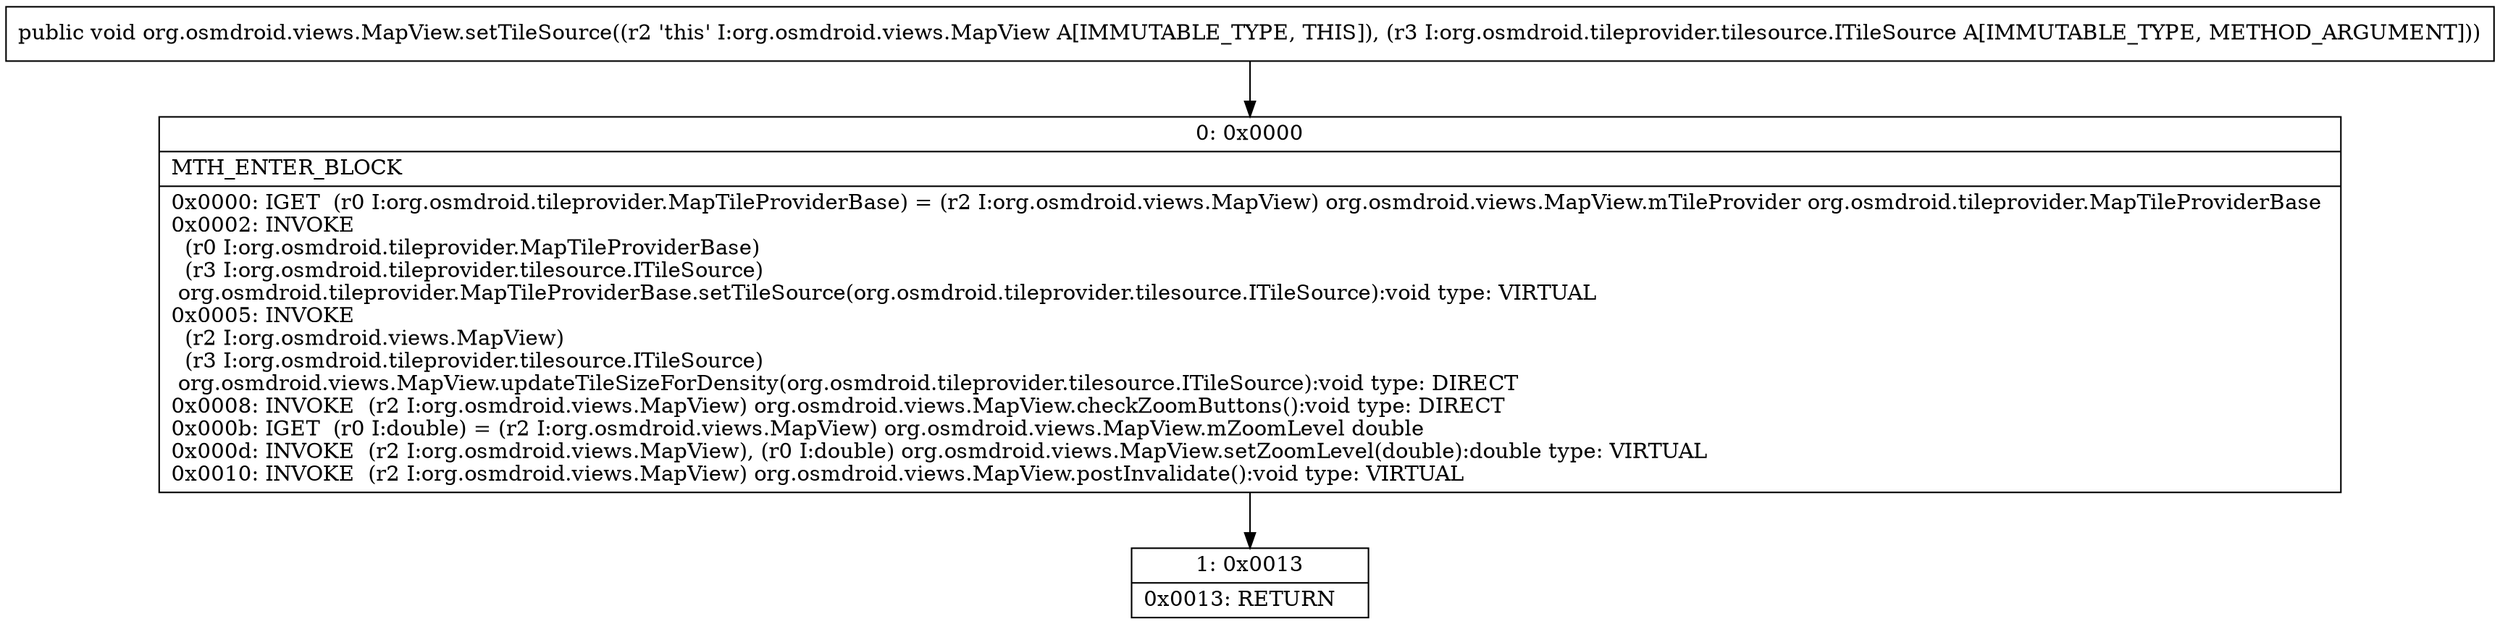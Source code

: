 digraph "CFG fororg.osmdroid.views.MapView.setTileSource(Lorg\/osmdroid\/tileprovider\/tilesource\/ITileSource;)V" {
Node_0 [shape=record,label="{0\:\ 0x0000|MTH_ENTER_BLOCK\l|0x0000: IGET  (r0 I:org.osmdroid.tileprovider.MapTileProviderBase) = (r2 I:org.osmdroid.views.MapView) org.osmdroid.views.MapView.mTileProvider org.osmdroid.tileprovider.MapTileProviderBase \l0x0002: INVOKE  \l  (r0 I:org.osmdroid.tileprovider.MapTileProviderBase)\l  (r3 I:org.osmdroid.tileprovider.tilesource.ITileSource)\l org.osmdroid.tileprovider.MapTileProviderBase.setTileSource(org.osmdroid.tileprovider.tilesource.ITileSource):void type: VIRTUAL \l0x0005: INVOKE  \l  (r2 I:org.osmdroid.views.MapView)\l  (r3 I:org.osmdroid.tileprovider.tilesource.ITileSource)\l org.osmdroid.views.MapView.updateTileSizeForDensity(org.osmdroid.tileprovider.tilesource.ITileSource):void type: DIRECT \l0x0008: INVOKE  (r2 I:org.osmdroid.views.MapView) org.osmdroid.views.MapView.checkZoomButtons():void type: DIRECT \l0x000b: IGET  (r0 I:double) = (r2 I:org.osmdroid.views.MapView) org.osmdroid.views.MapView.mZoomLevel double \l0x000d: INVOKE  (r2 I:org.osmdroid.views.MapView), (r0 I:double) org.osmdroid.views.MapView.setZoomLevel(double):double type: VIRTUAL \l0x0010: INVOKE  (r2 I:org.osmdroid.views.MapView) org.osmdroid.views.MapView.postInvalidate():void type: VIRTUAL \l}"];
Node_1 [shape=record,label="{1\:\ 0x0013|0x0013: RETURN   \l}"];
MethodNode[shape=record,label="{public void org.osmdroid.views.MapView.setTileSource((r2 'this' I:org.osmdroid.views.MapView A[IMMUTABLE_TYPE, THIS]), (r3 I:org.osmdroid.tileprovider.tilesource.ITileSource A[IMMUTABLE_TYPE, METHOD_ARGUMENT])) }"];
MethodNode -> Node_0;
Node_0 -> Node_1;
}

